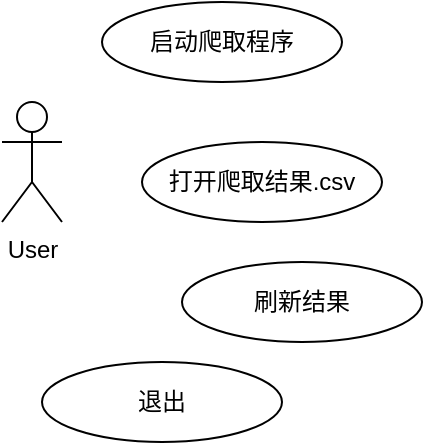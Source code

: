 <mxfile>
    <diagram id="Vu8nuFU0wxDP1JFz1FiT" name="第 1 页">
        <mxGraphModel dx="507" dy="316" grid="1" gridSize="10" guides="1" tooltips="1" connect="1" arrows="1" fold="1" page="1" pageScale="1" pageWidth="827" pageHeight="1169" math="0" shadow="0">
            <root>
                <mxCell id="0"/>
                <mxCell id="1" parent="0"/>
                <mxCell id="2" value="User" style="shape=umlActor;verticalLabelPosition=bottom;verticalAlign=top;html=1;outlineConnect=0;" vertex="1" parent="1">
                    <mxGeometry x="80" y="320" width="30" height="60" as="geometry"/>
                </mxCell>
                <mxCell id="3" value="刷新结果" style="ellipse;whiteSpace=wrap;html=1;" vertex="1" parent="1">
                    <mxGeometry x="170" y="400" width="120" height="40" as="geometry"/>
                </mxCell>
                <mxCell id="4" value="启动爬取程序" style="ellipse;whiteSpace=wrap;html=1;" vertex="1" parent="1">
                    <mxGeometry x="130" y="270" width="120" height="40" as="geometry"/>
                </mxCell>
                <mxCell id="5" value="打开爬取结果.csv" style="ellipse;whiteSpace=wrap;html=1;" vertex="1" parent="1">
                    <mxGeometry x="150" y="340" width="120" height="40" as="geometry"/>
                </mxCell>
                <mxCell id="6" value="退出" style="ellipse;whiteSpace=wrap;html=1;" vertex="1" parent="1">
                    <mxGeometry x="100" y="450" width="120" height="40" as="geometry"/>
                </mxCell>
            </root>
        </mxGraphModel>
    </diagram>
</mxfile>